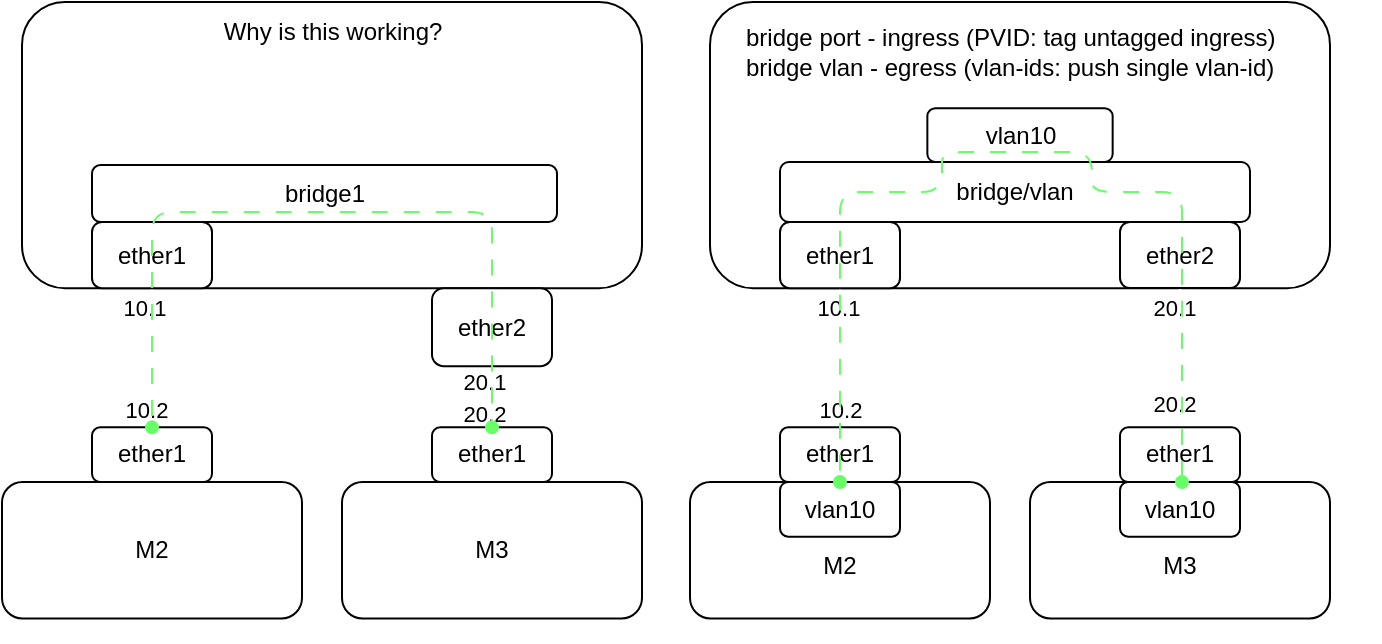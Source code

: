 <mxfile version="24.8.3">
  <diagram name="Page-1" id="S-LyKqBnEukVfjIJMp-r">
    <mxGraphModel dx="668" dy="1240" grid="1" gridSize="5" guides="1" tooltips="1" connect="1" arrows="1" fold="1" page="1" pageScale="1" pageWidth="850" pageHeight="1100" math="0" shadow="0">
      <root>
        <mxCell id="0" />
        <mxCell id="1" parent="0" />
        <mxCell id="EWJrujR4eEeGzNGpfqsX-17" value="" style="group" parent="1" vertex="1" connectable="0">
          <mxGeometry x="80" y="230" width="320" height="320" as="geometry" />
        </mxCell>
        <mxCell id="EWJrujR4eEeGzNGpfqsX-3" value="" style="rounded=1;whiteSpace=wrap;html=1;" parent="EWJrujR4eEeGzNGpfqsX-17" vertex="1">
          <mxGeometry x="10" width="310" height="143.089" as="geometry" />
        </mxCell>
        <mxCell id="EWJrujR4eEeGzNGpfqsX-4" value="bridge1" style="rounded=1;whiteSpace=wrap;html=1;" parent="EWJrujR4eEeGzNGpfqsX-17" vertex="1">
          <mxGeometry x="45" y="81.54" width="232.5" height="28.46" as="geometry" />
        </mxCell>
        <mxCell id="EWJrujR4eEeGzNGpfqsX-9" style="edgeStyle=orthogonalEdgeStyle;rounded=0;orthogonalLoop=1;jettySize=auto;html=1;exitX=0.5;exitY=1;exitDx=0;exitDy=0;entryX=0.5;entryY=0;entryDx=0;entryDy=0;endArrow=none;endFill=0;strokeColor=#FFFFFF;" parent="EWJrujR4eEeGzNGpfqsX-17" source="EWJrujR4eEeGzNGpfqsX-1" target="EWJrujR4eEeGzNGpfqsX-7" edge="1">
          <mxGeometry relative="1" as="geometry" />
        </mxCell>
        <mxCell id="EWJrujR4eEeGzNGpfqsX-12" value="10.2" style="edgeLabel;html=1;align=center;verticalAlign=middle;resizable=0;points=[];" parent="EWJrujR4eEeGzNGpfqsX-9" vertex="1" connectable="0">
          <mxGeometry x="0.807" relative="1" as="geometry">
            <mxPoint x="-3" y="-2" as="offset" />
          </mxGeometry>
        </mxCell>
        <mxCell id="EWJrujR4eEeGzNGpfqsX-13" value="10.1" style="edgeLabel;html=1;align=center;verticalAlign=middle;resizable=0;points=[];" parent="EWJrujR4eEeGzNGpfqsX-9" vertex="1" connectable="0">
          <mxGeometry x="-0.728" y="-1" relative="1" as="geometry">
            <mxPoint x="-3" as="offset" />
          </mxGeometry>
        </mxCell>
        <mxCell id="EWJrujR4eEeGzNGpfqsX-1" value="ether1" style="rounded=1;whiteSpace=wrap;html=1;" parent="EWJrujR4eEeGzNGpfqsX-17" vertex="1">
          <mxGeometry x="45" y="110" width="60" height="33.09" as="geometry" />
        </mxCell>
        <mxCell id="EWJrujR4eEeGzNGpfqsX-10" style="edgeStyle=orthogonalEdgeStyle;rounded=0;orthogonalLoop=1;jettySize=auto;html=1;exitX=0.5;exitY=1;exitDx=0;exitDy=0;entryX=0.5;entryY=0;entryDx=0;entryDy=0;endArrow=none;endFill=0;strokeColor=#FFFFFF;" parent="EWJrujR4eEeGzNGpfqsX-17" source="EWJrujR4eEeGzNGpfqsX-2" target="EWJrujR4eEeGzNGpfqsX-8" edge="1">
          <mxGeometry relative="1" as="geometry" />
        </mxCell>
        <mxCell id="EWJrujR4eEeGzNGpfqsX-15" value="20.1" style="edgeLabel;html=1;align=center;verticalAlign=middle;resizable=0;points=[];" parent="EWJrujR4eEeGzNGpfqsX-10" vertex="1" connectable="0">
          <mxGeometry x="-0.689" relative="1" as="geometry">
            <mxPoint x="-4" y="3" as="offset" />
          </mxGeometry>
        </mxCell>
        <mxCell id="EWJrujR4eEeGzNGpfqsX-16" value="20.2" style="edgeLabel;html=1;align=center;verticalAlign=middle;resizable=0;points=[];" parent="EWJrujR4eEeGzNGpfqsX-10" vertex="1" connectable="0">
          <mxGeometry x="0.638" relative="1" as="geometry">
            <mxPoint x="-4" y="-1" as="offset" />
          </mxGeometry>
        </mxCell>
        <mxCell id="EWJrujR4eEeGzNGpfqsX-2" value="ether2" style="rounded=1;whiteSpace=wrap;html=1;" parent="EWJrujR4eEeGzNGpfqsX-17" vertex="1">
          <mxGeometry x="215" y="143.089" width="60" height="39.024" as="geometry" />
        </mxCell>
        <mxCell id="EWJrujR4eEeGzNGpfqsX-5" value="M2" style="rounded=1;whiteSpace=wrap;html=1;" parent="EWJrujR4eEeGzNGpfqsX-17" vertex="1">
          <mxGeometry y="240" width="150" height="68.29" as="geometry" />
        </mxCell>
        <mxCell id="EWJrujR4eEeGzNGpfqsX-6" value="M3" style="rounded=1;whiteSpace=wrap;html=1;" parent="EWJrujR4eEeGzNGpfqsX-17" vertex="1">
          <mxGeometry x="170" y="239.997" width="150" height="68.293" as="geometry" />
        </mxCell>
        <mxCell id="EWJrujR4eEeGzNGpfqsX-7" value="ether1" style="rounded=1;whiteSpace=wrap;html=1;" parent="EWJrujR4eEeGzNGpfqsX-17" vertex="1">
          <mxGeometry x="45" y="212.68" width="60" height="27.32" as="geometry" />
        </mxCell>
        <mxCell id="EWJrujR4eEeGzNGpfqsX-8" value="ether1" style="rounded=1;whiteSpace=wrap;html=1;" parent="EWJrujR4eEeGzNGpfqsX-17" vertex="1">
          <mxGeometry x="215" y="212.68" width="60" height="27.32" as="geometry" />
        </mxCell>
        <mxCell id="EWJrujR4eEeGzNGpfqsX-19" value="Why is this working?" style="text;html=1;align=center;verticalAlign=middle;whiteSpace=wrap;rounded=0;" parent="EWJrujR4eEeGzNGpfqsX-17" vertex="1">
          <mxGeometry x="72.5" width="185" height="30" as="geometry" />
        </mxCell>
        <mxCell id="EWJrujR4eEeGzNGpfqsX-20" style="edgeStyle=orthogonalEdgeStyle;rounded=1;orthogonalLoop=1;jettySize=auto;html=1;strokeColor=#66FF66;elbow=vertical;startArrow=oval;startFill=1;curved=0;exitX=0.5;exitY=0;exitDx=0;exitDy=0;flowAnimation=1;endArrow=oval;endFill=1;entryX=0.5;entryY=0;entryDx=0;entryDy=0;" parent="EWJrujR4eEeGzNGpfqsX-17" source="EWJrujR4eEeGzNGpfqsX-7" target="EWJrujR4eEeGzNGpfqsX-8" edge="1">
          <mxGeometry relative="1" as="geometry">
            <Array as="points">
              <mxPoint x="75" y="105" />
              <mxPoint x="245" y="105" />
            </Array>
            <mxPoint x="80" y="170" as="sourcePoint" />
            <mxPoint x="260" y="190" as="targetPoint" />
          </mxGeometry>
        </mxCell>
        <mxCell id="EWJrujR4eEeGzNGpfqsX-22" value="" style="group" parent="1" vertex="1" connectable="0">
          <mxGeometry x="424" y="230" width="345" height="320" as="geometry" />
        </mxCell>
        <mxCell id="EWJrujR4eEeGzNGpfqsX-23" value="" style="rounded=1;whiteSpace=wrap;html=1;" parent="EWJrujR4eEeGzNGpfqsX-22" vertex="1">
          <mxGeometry x="10" width="310" height="143.089" as="geometry" />
        </mxCell>
        <mxCell id="TltHTOF5UY6wrQ0CbbNr-3" value="&lt;div&gt;bridge/vlan&lt;/div&gt;" style="rounded=1;whiteSpace=wrap;html=1;" vertex="1" parent="EWJrujR4eEeGzNGpfqsX-22">
          <mxGeometry x="45" y="80" width="235" height="30" as="geometry" />
        </mxCell>
        <mxCell id="EWJrujR4eEeGzNGpfqsX-25" style="edgeStyle=orthogonalEdgeStyle;rounded=0;orthogonalLoop=1;jettySize=auto;html=1;exitX=0.5;exitY=1;exitDx=0;exitDy=0;entryX=0.5;entryY=0;entryDx=0;entryDy=0;endArrow=none;endFill=0;strokeColor=#FFFFFF;" parent="EWJrujR4eEeGzNGpfqsX-22" source="EWJrujR4eEeGzNGpfqsX-28" target="EWJrujR4eEeGzNGpfqsX-35" edge="1">
          <mxGeometry relative="1" as="geometry" />
        </mxCell>
        <mxCell id="EWJrujR4eEeGzNGpfqsX-26" value="10.2" style="edgeLabel;html=1;align=center;verticalAlign=middle;resizable=0;points=[];" parent="EWJrujR4eEeGzNGpfqsX-25" vertex="1" connectable="0">
          <mxGeometry x="0.807" relative="1" as="geometry">
            <mxPoint y="-2" as="offset" />
          </mxGeometry>
        </mxCell>
        <mxCell id="EWJrujR4eEeGzNGpfqsX-27" value="10.1" style="edgeLabel;html=1;align=center;verticalAlign=middle;resizable=0;points=[];" parent="EWJrujR4eEeGzNGpfqsX-25" vertex="1" connectable="0">
          <mxGeometry x="-0.728" y="-1" relative="1" as="geometry">
            <mxPoint as="offset" />
          </mxGeometry>
        </mxCell>
        <mxCell id="EWJrujR4eEeGzNGpfqsX-28" value="ether1" style="rounded=1;whiteSpace=wrap;html=1;" parent="EWJrujR4eEeGzNGpfqsX-22" vertex="1">
          <mxGeometry x="45" y="110" width="60" height="33.09" as="geometry" />
        </mxCell>
        <mxCell id="EWJrujR4eEeGzNGpfqsX-29" style="edgeStyle=orthogonalEdgeStyle;rounded=0;orthogonalLoop=1;jettySize=auto;html=1;exitX=0.5;exitY=1;exitDx=0;exitDy=0;entryX=0.5;entryY=0;entryDx=0;entryDy=0;endArrow=none;endFill=0;strokeColor=#FFFFFF;" parent="EWJrujR4eEeGzNGpfqsX-22" source="EWJrujR4eEeGzNGpfqsX-32" target="EWJrujR4eEeGzNGpfqsX-36" edge="1">
          <mxGeometry relative="1" as="geometry" />
        </mxCell>
        <mxCell id="EWJrujR4eEeGzNGpfqsX-30" value="20.1" style="edgeLabel;html=1;align=center;verticalAlign=middle;resizable=0;points=[];" parent="EWJrujR4eEeGzNGpfqsX-29" vertex="1" connectable="0">
          <mxGeometry x="-0.689" relative="1" as="geometry">
            <mxPoint x="-3" y="-1" as="offset" />
          </mxGeometry>
        </mxCell>
        <mxCell id="EWJrujR4eEeGzNGpfqsX-31" value="20.2" style="edgeLabel;html=1;align=center;verticalAlign=middle;resizable=0;points=[];" parent="EWJrujR4eEeGzNGpfqsX-29" vertex="1" connectable="0">
          <mxGeometry x="0.638" relative="1" as="geometry">
            <mxPoint x="-3" y="1" as="offset" />
          </mxGeometry>
        </mxCell>
        <mxCell id="EWJrujR4eEeGzNGpfqsX-32" value="ether2" style="rounded=1;whiteSpace=wrap;html=1;" parent="EWJrujR4eEeGzNGpfqsX-22" vertex="1">
          <mxGeometry x="215" y="110" width="60" height="33" as="geometry" />
        </mxCell>
        <mxCell id="EWJrujR4eEeGzNGpfqsX-33" value="&lt;div&gt;&lt;br&gt;&lt;/div&gt;&lt;div&gt;M2&lt;/div&gt;" style="rounded=1;whiteSpace=wrap;html=1;" parent="EWJrujR4eEeGzNGpfqsX-22" vertex="1">
          <mxGeometry y="240" width="150" height="68.29" as="geometry" />
        </mxCell>
        <mxCell id="EWJrujR4eEeGzNGpfqsX-34" value="&lt;br&gt;&lt;div&gt;M3&lt;/div&gt;" style="rounded=1;whiteSpace=wrap;html=1;" parent="EWJrujR4eEeGzNGpfqsX-22" vertex="1">
          <mxGeometry x="170" y="239.997" width="150" height="68.293" as="geometry" />
        </mxCell>
        <mxCell id="EWJrujR4eEeGzNGpfqsX-35" value="ether1" style="rounded=1;whiteSpace=wrap;html=1;" parent="EWJrujR4eEeGzNGpfqsX-22" vertex="1">
          <mxGeometry x="45" y="212.68" width="60" height="27.32" as="geometry" />
        </mxCell>
        <mxCell id="EWJrujR4eEeGzNGpfqsX-36" value="ether1" style="rounded=1;whiteSpace=wrap;html=1;" parent="EWJrujR4eEeGzNGpfqsX-22" vertex="1">
          <mxGeometry x="215" y="212.68" width="60" height="27.32" as="geometry" />
        </mxCell>
        <mxCell id="TltHTOF5UY6wrQ0CbbNr-6" value="vlan10" style="rounded=1;whiteSpace=wrap;html=1;" vertex="1" parent="EWJrujR4eEeGzNGpfqsX-22">
          <mxGeometry x="45" y="240" width="60" height="27.32" as="geometry" />
        </mxCell>
        <mxCell id="TltHTOF5UY6wrQ0CbbNr-7" value="vlan10" style="rounded=1;whiteSpace=wrap;html=1;" vertex="1" parent="EWJrujR4eEeGzNGpfqsX-22">
          <mxGeometry x="215" y="240" width="60" height="27.32" as="geometry" />
        </mxCell>
        <mxCell id="TltHTOF5UY6wrQ0CbbNr-1" value="vlan10" style="rounded=1;whiteSpace=wrap;html=1;" vertex="1" parent="EWJrujR4eEeGzNGpfqsX-22">
          <mxGeometry x="118.68" y="53.09" width="92.65" height="26.91" as="geometry" />
        </mxCell>
        <mxCell id="EWJrujR4eEeGzNGpfqsX-38" style="edgeStyle=orthogonalEdgeStyle;rounded=1;orthogonalLoop=1;jettySize=auto;html=1;strokeColor=#66FF66;startArrow=oval;startFill=1;elbow=vertical;flowAnimation=1;endArrow=oval;endFill=1;exitX=0.5;exitY=1;exitDx=0;exitDy=0;" parent="EWJrujR4eEeGzNGpfqsX-22" source="EWJrujR4eEeGzNGpfqsX-35" target="TltHTOF5UY6wrQ0CbbNr-7" edge="1">
          <mxGeometry relative="1" as="geometry">
            <Array as="points">
              <mxPoint x="75" y="95" />
              <mxPoint x="126" y="95" />
              <mxPoint x="126" y="75" />
              <mxPoint x="201" y="75" />
              <mxPoint x="201" y="95" />
              <mxPoint x="246" y="95" />
            </Array>
            <mxPoint x="106" y="175" as="sourcePoint" />
          </mxGeometry>
        </mxCell>
        <mxCell id="EWJrujR4eEeGzNGpfqsX-39" value="&lt;div&gt;bridge port - ingress (PVID: tag untagged ingress)&lt;/div&gt;&lt;div&gt;bridge vlan - egress (vlan-ids: push single vlan-id)&lt;br&gt;&lt;/div&gt;" style="text;html=1;align=left;verticalAlign=middle;whiteSpace=wrap;rounded=0;" parent="EWJrujR4eEeGzNGpfqsX-22" vertex="1">
          <mxGeometry x="26" y="5" width="280" height="40" as="geometry" />
        </mxCell>
      </root>
    </mxGraphModel>
  </diagram>
</mxfile>
